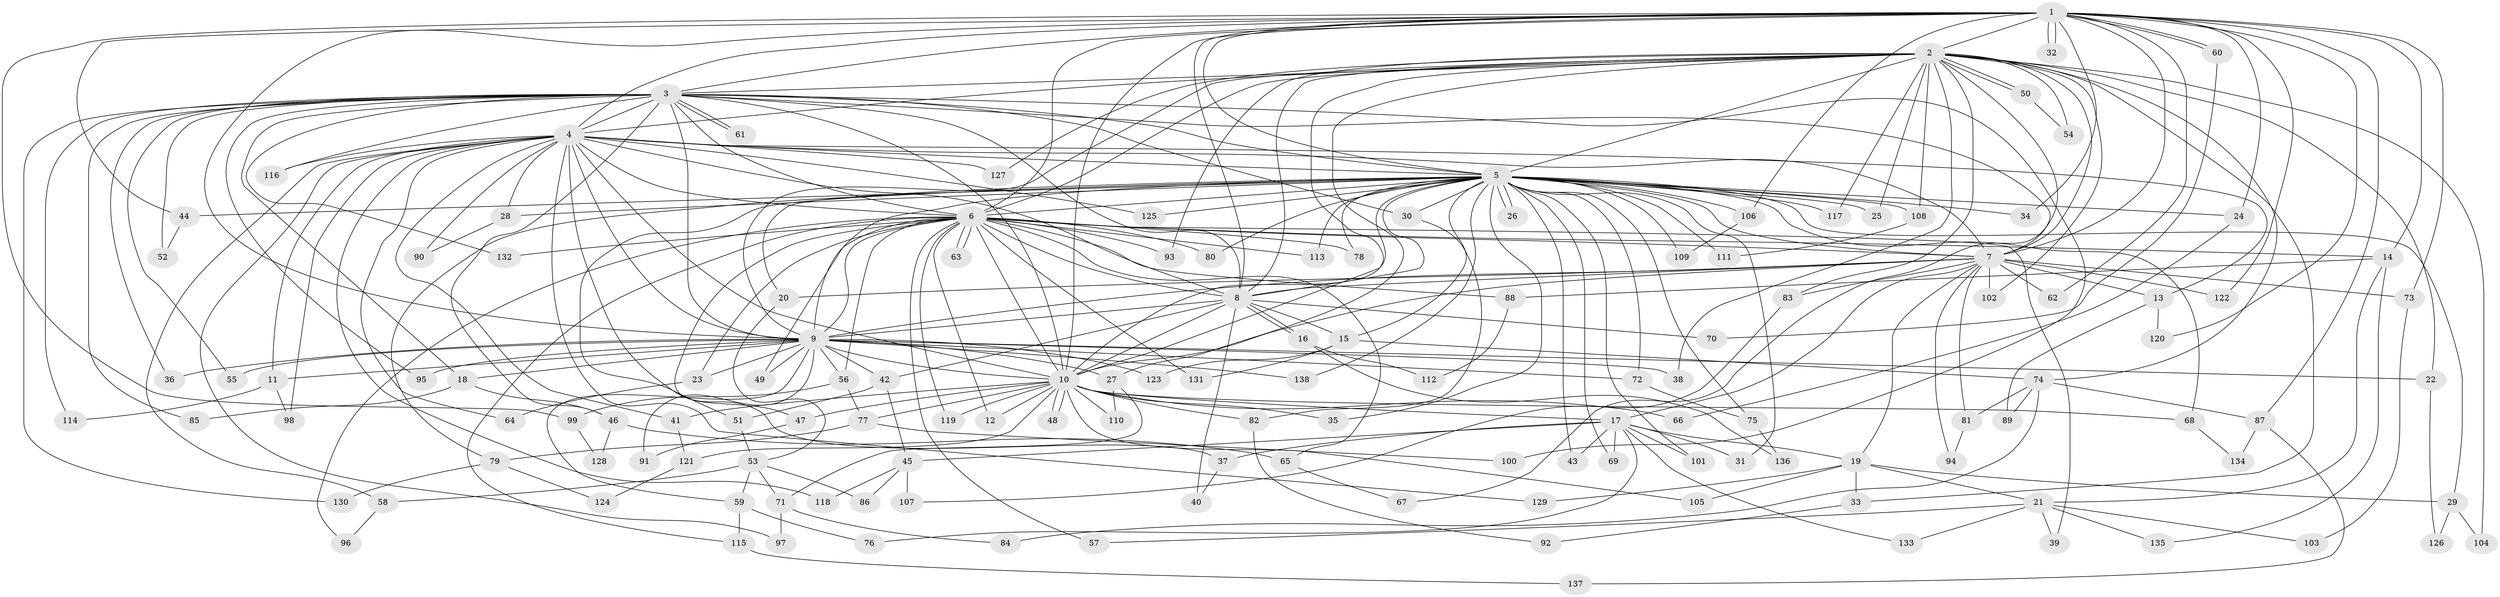 // coarse degree distribution, {1: 0.509090909090909, 2: 0.36363636363636365, 18: 0.01818181818181818, 19: 0.01818181818181818, 3: 0.03636363636363636, 35: 0.01818181818181818, 15: 0.01818181818181818, 5: 0.01818181818181818}
// Generated by graph-tools (version 1.1) at 2025/46/03/04/25 21:46:26]
// undirected, 138 vertices, 301 edges
graph export_dot {
graph [start="1"]
  node [color=gray90,style=filled];
  1;
  2;
  3;
  4;
  5;
  6;
  7;
  8;
  9;
  10;
  11;
  12;
  13;
  14;
  15;
  16;
  17;
  18;
  19;
  20;
  21;
  22;
  23;
  24;
  25;
  26;
  27;
  28;
  29;
  30;
  31;
  32;
  33;
  34;
  35;
  36;
  37;
  38;
  39;
  40;
  41;
  42;
  43;
  44;
  45;
  46;
  47;
  48;
  49;
  50;
  51;
  52;
  53;
  54;
  55;
  56;
  57;
  58;
  59;
  60;
  61;
  62;
  63;
  64;
  65;
  66;
  67;
  68;
  69;
  70;
  71;
  72;
  73;
  74;
  75;
  76;
  77;
  78;
  79;
  80;
  81;
  82;
  83;
  84;
  85;
  86;
  87;
  88;
  89;
  90;
  91;
  92;
  93;
  94;
  95;
  96;
  97;
  98;
  99;
  100;
  101;
  102;
  103;
  104;
  105;
  106;
  107;
  108;
  109;
  110;
  111;
  112;
  113;
  114;
  115;
  116;
  117;
  118;
  119;
  120;
  121;
  122;
  123;
  124;
  125;
  126;
  127;
  128;
  129;
  130;
  131;
  132;
  133;
  134;
  135;
  136;
  137;
  138;
  1 -- 2;
  1 -- 3;
  1 -- 4;
  1 -- 5;
  1 -- 6;
  1 -- 7;
  1 -- 8;
  1 -- 9;
  1 -- 10;
  1 -- 14;
  1 -- 24;
  1 -- 32;
  1 -- 32;
  1 -- 34;
  1 -- 44;
  1 -- 60;
  1 -- 60;
  1 -- 62;
  1 -- 73;
  1 -- 87;
  1 -- 99;
  1 -- 106;
  1 -- 120;
  1 -- 122;
  2 -- 3;
  2 -- 4;
  2 -- 5;
  2 -- 6;
  2 -- 7;
  2 -- 8;
  2 -- 9;
  2 -- 10;
  2 -- 22;
  2 -- 25;
  2 -- 27;
  2 -- 33;
  2 -- 38;
  2 -- 50;
  2 -- 50;
  2 -- 54;
  2 -- 67;
  2 -- 74;
  2 -- 83;
  2 -- 93;
  2 -- 102;
  2 -- 104;
  2 -- 108;
  2 -- 117;
  2 -- 127;
  3 -- 4;
  3 -- 5;
  3 -- 6;
  3 -- 7;
  3 -- 8;
  3 -- 9;
  3 -- 10;
  3 -- 18;
  3 -- 30;
  3 -- 36;
  3 -- 46;
  3 -- 52;
  3 -- 55;
  3 -- 61;
  3 -- 61;
  3 -- 85;
  3 -- 95;
  3 -- 100;
  3 -- 114;
  3 -- 116;
  3 -- 130;
  3 -- 132;
  4 -- 5;
  4 -- 6;
  4 -- 7;
  4 -- 8;
  4 -- 9;
  4 -- 10;
  4 -- 11;
  4 -- 13;
  4 -- 28;
  4 -- 37;
  4 -- 41;
  4 -- 58;
  4 -- 64;
  4 -- 90;
  4 -- 97;
  4 -- 98;
  4 -- 116;
  4 -- 118;
  4 -- 125;
  4 -- 127;
  4 -- 129;
  5 -- 6;
  5 -- 7;
  5 -- 8;
  5 -- 9;
  5 -- 10;
  5 -- 15;
  5 -- 20;
  5 -- 24;
  5 -- 25;
  5 -- 26;
  5 -- 26;
  5 -- 28;
  5 -- 29;
  5 -- 30;
  5 -- 31;
  5 -- 34;
  5 -- 35;
  5 -- 43;
  5 -- 44;
  5 -- 51;
  5 -- 68;
  5 -- 69;
  5 -- 72;
  5 -- 75;
  5 -- 78;
  5 -- 79;
  5 -- 80;
  5 -- 101;
  5 -- 106;
  5 -- 108;
  5 -- 109;
  5 -- 111;
  5 -- 113;
  5 -- 117;
  5 -- 125;
  5 -- 138;
  6 -- 7;
  6 -- 8;
  6 -- 9;
  6 -- 10;
  6 -- 12;
  6 -- 14;
  6 -- 23;
  6 -- 39;
  6 -- 47;
  6 -- 49;
  6 -- 56;
  6 -- 57;
  6 -- 63;
  6 -- 63;
  6 -- 65;
  6 -- 78;
  6 -- 80;
  6 -- 88;
  6 -- 93;
  6 -- 96;
  6 -- 113;
  6 -- 115;
  6 -- 119;
  6 -- 131;
  6 -- 132;
  7 -- 8;
  7 -- 9;
  7 -- 10;
  7 -- 13;
  7 -- 17;
  7 -- 19;
  7 -- 20;
  7 -- 62;
  7 -- 73;
  7 -- 81;
  7 -- 83;
  7 -- 94;
  7 -- 102;
  7 -- 122;
  8 -- 9;
  8 -- 10;
  8 -- 15;
  8 -- 16;
  8 -- 16;
  8 -- 40;
  8 -- 42;
  8 -- 70;
  9 -- 10;
  9 -- 11;
  9 -- 18;
  9 -- 22;
  9 -- 23;
  9 -- 27;
  9 -- 36;
  9 -- 38;
  9 -- 42;
  9 -- 49;
  9 -- 55;
  9 -- 56;
  9 -- 59;
  9 -- 72;
  9 -- 91;
  9 -- 95;
  9 -- 123;
  9 -- 138;
  10 -- 12;
  10 -- 17;
  10 -- 35;
  10 -- 41;
  10 -- 47;
  10 -- 48;
  10 -- 48;
  10 -- 66;
  10 -- 68;
  10 -- 77;
  10 -- 82;
  10 -- 105;
  10 -- 110;
  10 -- 119;
  10 -- 121;
  11 -- 98;
  11 -- 114;
  13 -- 89;
  13 -- 120;
  14 -- 21;
  14 -- 88;
  14 -- 135;
  15 -- 74;
  15 -- 123;
  15 -- 131;
  16 -- 112;
  16 -- 136;
  17 -- 19;
  17 -- 31;
  17 -- 37;
  17 -- 43;
  17 -- 45;
  17 -- 69;
  17 -- 76;
  17 -- 101;
  17 -- 133;
  18 -- 46;
  18 -- 85;
  19 -- 21;
  19 -- 29;
  19 -- 33;
  19 -- 105;
  19 -- 129;
  20 -- 53;
  21 -- 39;
  21 -- 57;
  21 -- 103;
  21 -- 133;
  21 -- 135;
  22 -- 126;
  23 -- 64;
  24 -- 66;
  27 -- 71;
  27 -- 110;
  28 -- 90;
  29 -- 104;
  29 -- 126;
  30 -- 82;
  33 -- 92;
  37 -- 40;
  41 -- 121;
  42 -- 45;
  42 -- 51;
  44 -- 52;
  45 -- 86;
  45 -- 107;
  45 -- 118;
  46 -- 65;
  46 -- 128;
  47 -- 91;
  50 -- 54;
  51 -- 53;
  53 -- 58;
  53 -- 59;
  53 -- 71;
  53 -- 86;
  56 -- 77;
  56 -- 99;
  58 -- 96;
  59 -- 76;
  59 -- 115;
  60 -- 70;
  65 -- 67;
  68 -- 134;
  71 -- 84;
  71 -- 97;
  72 -- 75;
  73 -- 103;
  74 -- 81;
  74 -- 84;
  74 -- 87;
  74 -- 89;
  75 -- 136;
  77 -- 79;
  77 -- 100;
  79 -- 124;
  79 -- 130;
  81 -- 94;
  82 -- 92;
  83 -- 107;
  87 -- 134;
  87 -- 137;
  88 -- 112;
  99 -- 128;
  106 -- 109;
  108 -- 111;
  115 -- 137;
  121 -- 124;
}
